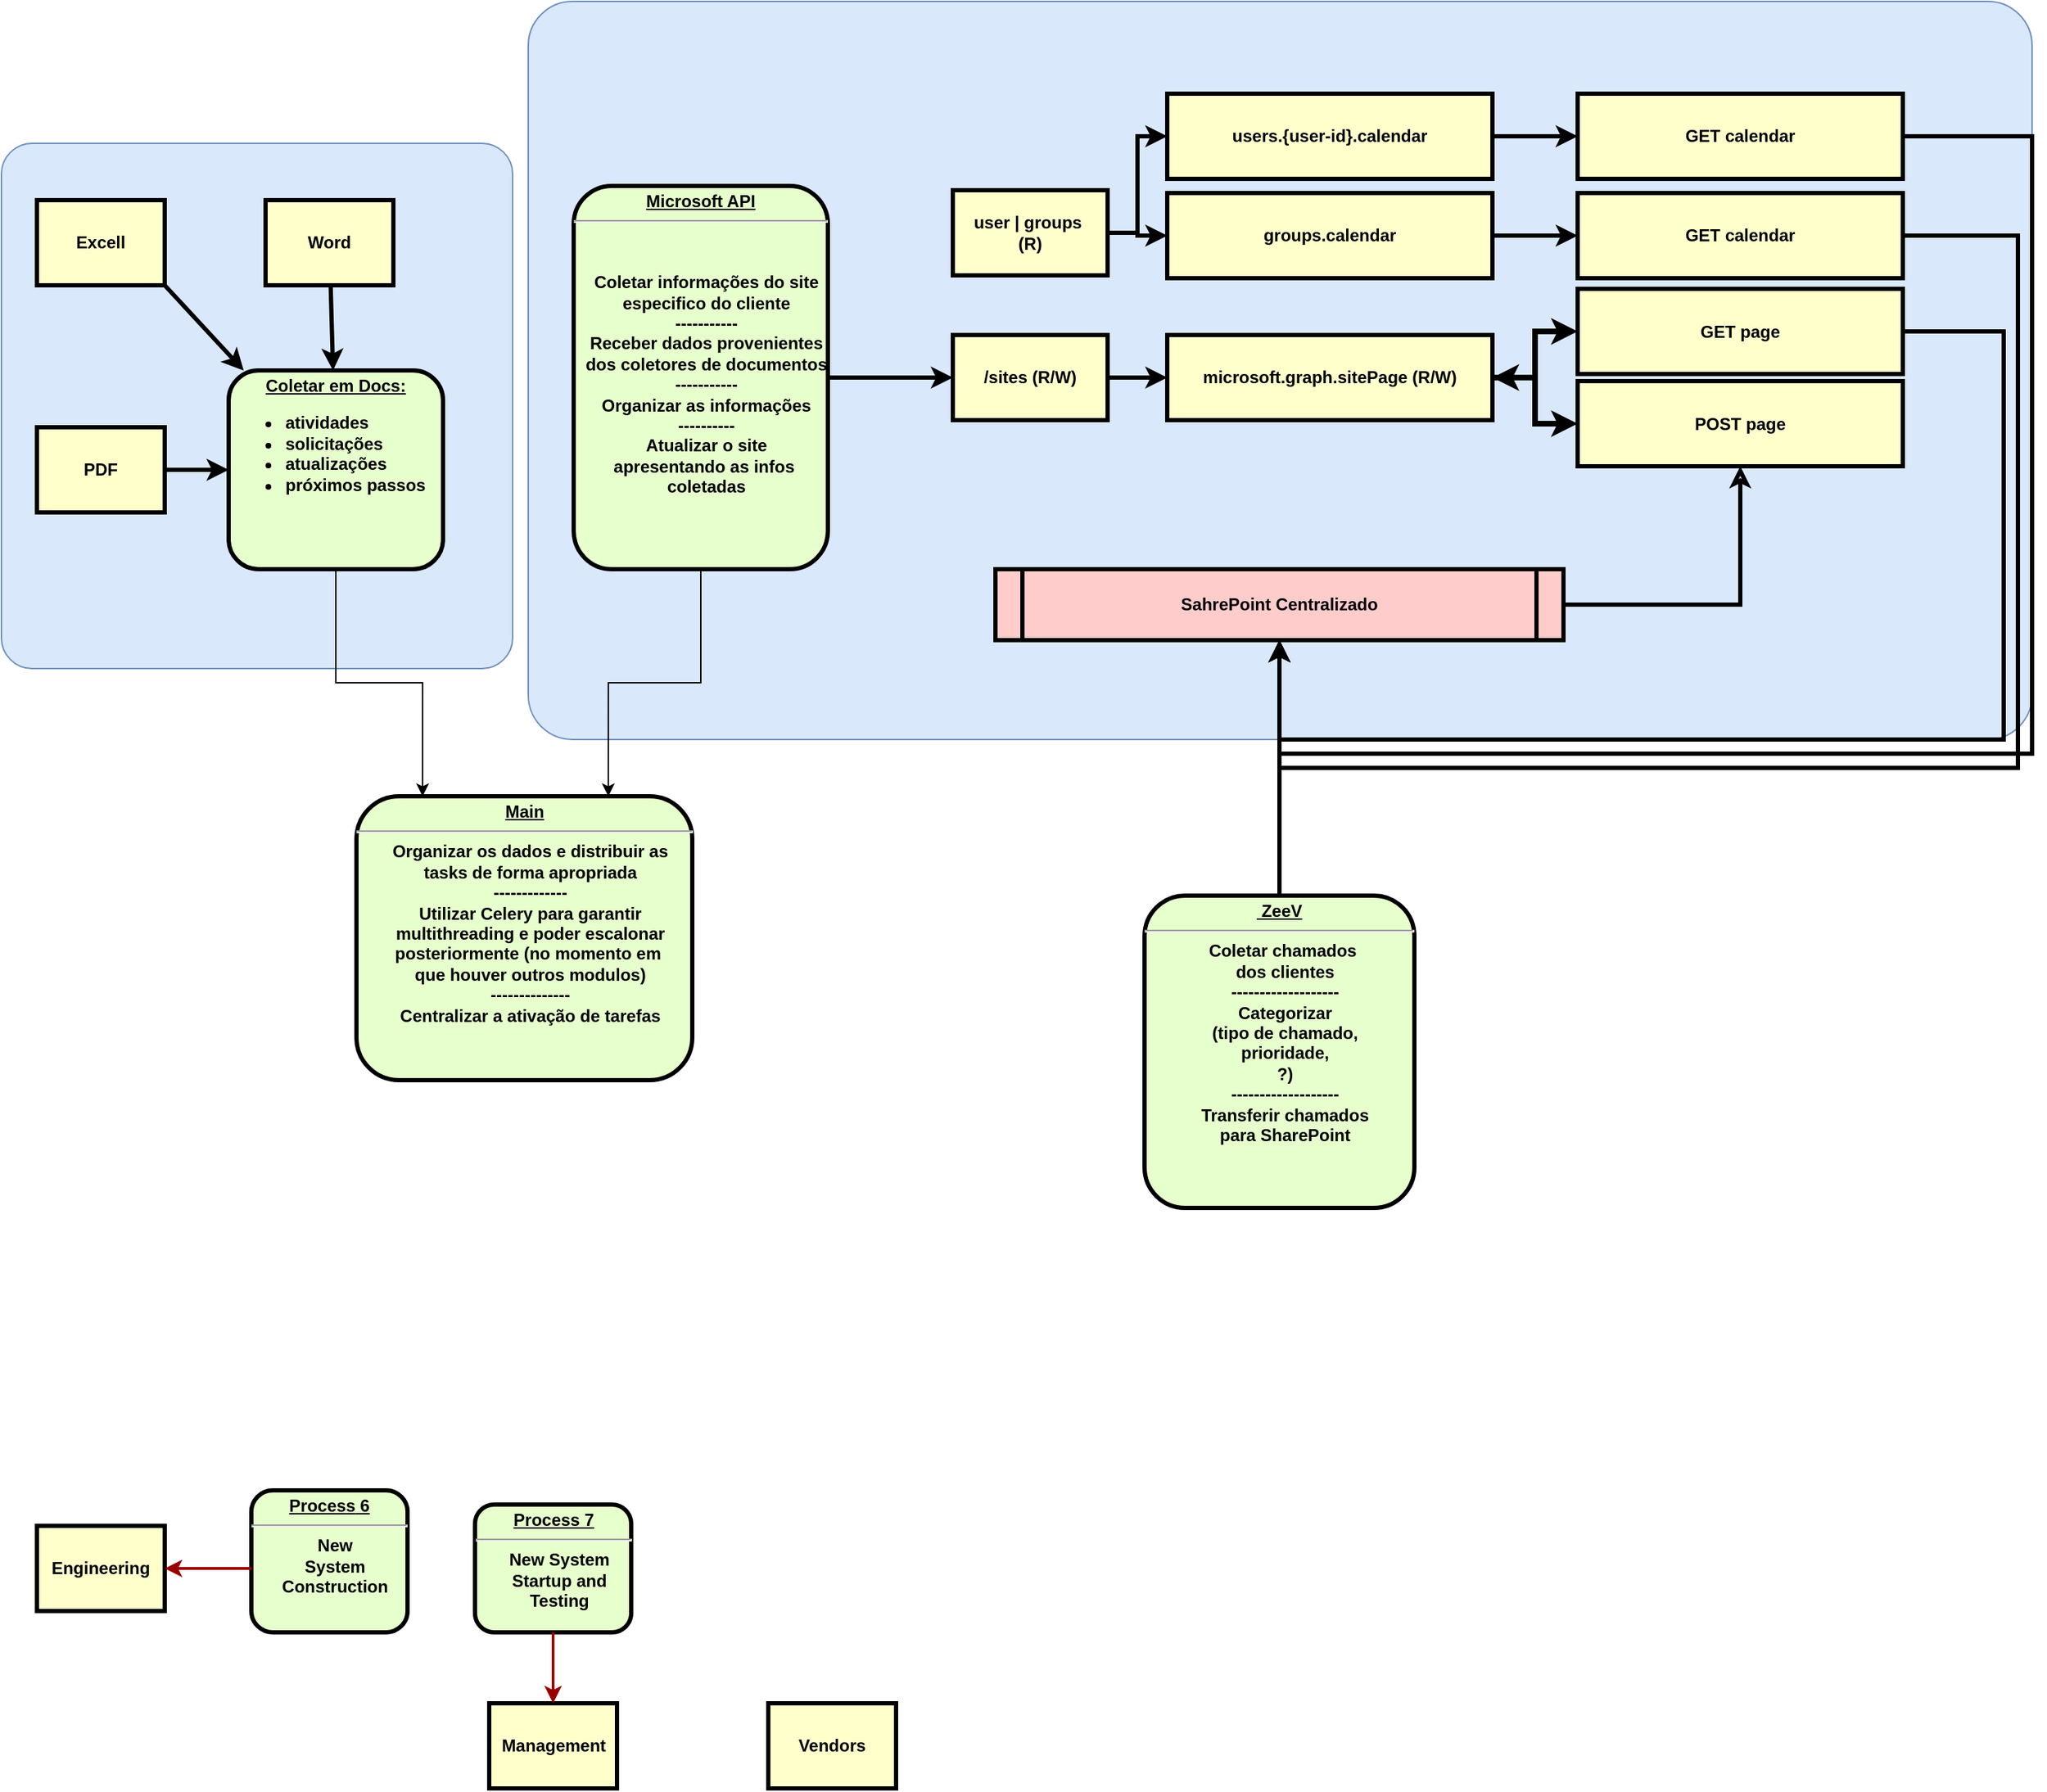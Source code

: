 <mxfile version="26.0.14">
  <diagram name="Page-1" id="c7558073-3199-34d8-9f00-42111426c3f3">
    <mxGraphModel dx="1795" dy="2189" grid="1" gridSize="10" guides="1" tooltips="1" connect="1" arrows="1" fold="1" page="1" pageScale="1" pageWidth="826" pageHeight="1169" background="none" math="0" shadow="0">
      <root>
        <mxCell id="0" />
        <mxCell id="1" parent="0" />
        <mxCell id="t6GLwA7AJKDqOUCnaVTW-121" value="" style="rounded=1;whiteSpace=wrap;html=1;arcSize=6;fillColor=#dae8fc;strokeColor=#6c8ebf;" parent="1" vertex="1">
          <mxGeometry x="381" y="-90" width="1059" height="520" as="geometry" />
        </mxCell>
        <mxCell id="t6GLwA7AJKDqOUCnaVTW-120" value="" style="rounded=1;whiteSpace=wrap;html=1;arcSize=6;fillColor=#dae8fc;strokeColor=#6c8ebf;" parent="1" vertex="1">
          <mxGeometry x="10" y="10" width="360" height="370" as="geometry" />
        </mxCell>
        <mxCell id="2" value="&lt;p style=&quot;margin: 0px; margin-top: 4px; text-align: center; text-decoration: underline;&quot;&gt;&lt;span style=&quot;background-color: transparent; color: light-dark(rgb(0, 0, 0), rgb(255, 255, 255));&quot;&gt;Coletar em Docs:&lt;/span&gt;&lt;/p&gt;&lt;ul&gt;&lt;li style=&quot;text-align: left;&quot;&gt;&lt;span style=&quot;background-color: transparent; color: light-dark(rgb(0, 0, 0), rgb(255, 255, 255));&quot;&gt;atividades&lt;/span&gt;&lt;/li&gt;&lt;li style=&quot;text-align: left;&quot;&gt;&lt;span style=&quot;background-color: transparent; color: light-dark(rgb(0, 0, 0), rgb(255, 255, 255));&quot;&gt;solicitações&lt;/span&gt;&lt;/li&gt;&lt;li style=&quot;text-align: left;&quot;&gt;&lt;span style=&quot;background-color: transparent; color: light-dark(rgb(0, 0, 0), rgb(255, 255, 255));&quot;&gt;atualizações&lt;/span&gt;&lt;/li&gt;&lt;li style=&quot;text-align: left;&quot;&gt;&lt;span style=&quot;background-color: transparent; color: light-dark(rgb(0, 0, 0), rgb(255, 255, 255));&quot;&gt;próximos passos&lt;/span&gt;&lt;/li&gt;&lt;/ul&gt;&lt;br&gt;&lt;p&gt;&lt;/p&gt;" style="verticalAlign=middle;align=center;overflow=fill;fontSize=12;fontFamily=Helvetica;html=1;rounded=1;fontStyle=1;strokeWidth=3;fillColor=#E6FFCC" parent="1" vertex="1">
          <mxGeometry x="170" y="170" width="151" height="140" as="geometry" />
        </mxCell>
        <mxCell id="3" value="Word" style="whiteSpace=wrap;align=center;verticalAlign=middle;fontStyle=1;strokeWidth=3;fillColor=#FFFFCC" parent="1" vertex="1">
          <mxGeometry x="196" y="50" width="90" height="60" as="geometry" />
        </mxCell>
        <mxCell id="4" value="PDF" style="whiteSpace=wrap;align=center;verticalAlign=middle;fontStyle=1;strokeWidth=3;fillColor=#FFFFCC" parent="1" vertex="1">
          <mxGeometry x="35" y="210" width="90" height="60" as="geometry" />
        </mxCell>
        <mxCell id="G-wLNNY91AZwd_SBp9Xe-110" style="edgeStyle=orthogonalEdgeStyle;rounded=0;orthogonalLoop=1;jettySize=auto;html=1;exitX=0.5;exitY=1;exitDx=0;exitDy=0;entryX=1;entryY=0.5;entryDx=0;entryDy=0;strokeWidth=3;endArrow=none;startFill=1;startArrow=classic;" parent="1" source="5" target="12" edge="1">
          <mxGeometry relative="1" as="geometry">
            <Array as="points">
              <mxPoint x="910" y="430" />
              <mxPoint x="1420" y="430" />
              <mxPoint x="1420" y="143" />
            </Array>
          </mxGeometry>
        </mxCell>
        <mxCell id="5" value="SahrePoint Centralizado" style="shape=process;whiteSpace=wrap;align=center;verticalAlign=middle;size=0.048;fontStyle=1;strokeWidth=3;fillColor=#FFCCCC" parent="1" vertex="1">
          <mxGeometry x="710.0" y="310" width="400" height="50" as="geometry" />
        </mxCell>
        <mxCell id="7" value="&lt;p style=&quot;margin: 0px; margin-top: 4px; text-align: center; text-decoration: underline;&quot;&gt;&lt;strong&gt;Main&lt;/strong&gt;&lt;/p&gt;&lt;hr&gt;&lt;p style=&quot;margin: 0px; margin-left: 8px;&quot;&gt;&lt;span style=&quot;background-color: transparent; color: light-dark(rgb(0, 0, 0), rgb(255, 255, 255));&quot;&gt;Organizar os dados e distribuir as&lt;br&gt;tasks de forma apropriada&lt;br&gt;-------------&lt;br&gt;Utilizar Celery para garantir&lt;br&gt;multithreading e poder escalonar&lt;br&gt;posteriormente (no momento em&amp;nbsp;&lt;br&gt;que houver outros modulos)&lt;br&gt;--------------&lt;br&gt;Centralizar a ativação de tarefas&lt;/span&gt;&lt;/p&gt;" style="verticalAlign=middle;align=center;overflow=fill;fontSize=12;fontFamily=Helvetica;html=1;rounded=1;fontStyle=1;strokeWidth=3;fillColor=#E6FFCC" parent="1" vertex="1">
          <mxGeometry x="260" y="470" width="236.5" height="200" as="geometry" />
        </mxCell>
        <mxCell id="G-wLNNY91AZwd_SBp9Xe-106" style="edgeStyle=orthogonalEdgeStyle;rounded=0;orthogonalLoop=1;jettySize=auto;html=1;strokeWidth=3;" parent="1" source="8" target="G-wLNNY91AZwd_SBp9Xe-97" edge="1">
          <mxGeometry relative="1" as="geometry" />
        </mxCell>
        <mxCell id="G-wLNNY91AZwd_SBp9Xe-108" style="edgeStyle=orthogonalEdgeStyle;rounded=0;orthogonalLoop=1;jettySize=auto;html=1;exitX=0.5;exitY=1;exitDx=0;exitDy=0;entryX=0.75;entryY=0;entryDx=0;entryDy=0;" parent="1" source="8" target="7" edge="1">
          <mxGeometry relative="1" as="geometry" />
        </mxCell>
        <mxCell id="8" value="&lt;p style=&quot;margin: 0px; margin-top: 4px; text-align: center; text-decoration: underline;&quot;&gt;&lt;strong&gt;Microsoft API&lt;/strong&gt;&lt;/p&gt;&lt;hr&gt;&lt;p style=&quot;margin: 0px; margin-left: 8px;&quot;&gt;&lt;br&gt;&lt;br&gt;Coletar informações do site&lt;br&gt;especifico do cliente&lt;br&gt;-----------&lt;br&gt;Receber dados provenientes&lt;br&gt;dos coletores de documentos&lt;br&gt;-----------&lt;br&gt;Organizar as informações&lt;br&gt;&lt;/p&gt;&lt;p style=&quot;margin: 0px; margin-left: 8px;&quot;&gt;----------&lt;/p&gt;&lt;p style=&quot;margin: 0px; margin-left: 8px;&quot;&gt;Atualizar o site&lt;br&gt;apresentando as infos&amp;nbsp;&lt;br&gt;coletadas&lt;/p&gt;" style="verticalAlign=middle;align=center;overflow=fill;fontSize=12;fontFamily=Helvetica;html=1;rounded=1;fontStyle=1;strokeWidth=3;fillColor=#E6FFCC" parent="1" vertex="1">
          <mxGeometry x="413" y="40" width="179" height="270" as="geometry" />
        </mxCell>
        <mxCell id="KsxO16agAyIeRvrTX7ZI-98" style="edgeStyle=orthogonalEdgeStyle;rounded=0;orthogonalLoop=1;jettySize=auto;html=1;entryX=0.5;entryY=1;entryDx=0;entryDy=0;strokeWidth=3;" edge="1" parent="1" source="9" target="5">
          <mxGeometry relative="1" as="geometry" />
        </mxCell>
        <mxCell id="9" value="&lt;p style=&quot;margin: 0px; margin-top: 4px; text-align: center; text-decoration: underline;&quot;&gt;&lt;strong&gt;&amp;nbsp;ZeeV&lt;/strong&gt;&lt;/p&gt;&lt;hr&gt;&lt;p style=&quot;margin: 0px; margin-left: 8px;&quot;&gt;Coletar chamados&amp;nbsp;&lt;br&gt;dos clientes&lt;br&gt;-------------------&lt;br&gt;Categorizar&lt;br&gt;(tipo de chamado,&lt;br&gt;prioridade,&lt;br&gt;?)&lt;br&gt;-------------------&lt;br&gt;Transferir chamados &lt;br&gt;para SharePoint&lt;/p&gt;" style="verticalAlign=middle;align=center;overflow=fill;fontSize=12;fontFamily=Helvetica;html=1;rounded=1;fontStyle=1;strokeWidth=3;fillColor=#E6FFCC" parent="1" vertex="1">
          <mxGeometry x="815" y="540" width="190" height="220" as="geometry" />
        </mxCell>
        <mxCell id="10" value="&lt;p style=&quot;margin: 0px; margin-top: 4px; text-align: center; text-decoration: underline;&quot;&gt;&lt;strong&gt;&lt;strong&gt;Process&lt;/strong&gt; 6&lt;br /&gt;&lt;/strong&gt;&lt;/p&gt;&lt;hr /&gt;&lt;p style=&quot;margin: 0px; margin-left: 8px;&quot;&gt;New&lt;/p&gt;&lt;p style=&quot;margin: 0px; margin-left: 8px;&quot;&gt;System&lt;/p&gt;&lt;p style=&quot;margin: 0px; margin-left: 8px;&quot;&gt;Construction&lt;/p&gt;" style="verticalAlign=middle;align=center;overflow=fill;fontSize=12;fontFamily=Helvetica;html=1;rounded=1;fontStyle=1;strokeWidth=3;fillColor=#E6FFCC" parent="1" vertex="1">
          <mxGeometry x="186" y="959" width="110" height="100" as="geometry" />
        </mxCell>
        <mxCell id="13" value="Management" style="whiteSpace=wrap;align=center;verticalAlign=middle;fontStyle=1;strokeWidth=3;fillColor=#FFFFCC" parent="1" vertex="1">
          <mxGeometry x="353.5" y="1109" width="90" height="60" as="geometry" />
        </mxCell>
        <mxCell id="14" value="Engineering" style="whiteSpace=wrap;align=center;verticalAlign=middle;fontStyle=1;strokeWidth=3;fillColor=#FFFFCC" parent="1" vertex="1">
          <mxGeometry x="35.0" y="984.0" width="90" height="60" as="geometry" />
        </mxCell>
        <mxCell id="15" value="Vendors" style="whiteSpace=wrap;align=center;verticalAlign=middle;fontStyle=1;strokeWidth=3;fillColor=#FFFFCC" parent="1" vertex="1">
          <mxGeometry x="550.0" y="1109" width="90" height="60" as="geometry" />
        </mxCell>
        <mxCell id="36" value="" style="edgeStyle=none;noEdgeStyle=1;strokeColor=#000000;strokeWidth=3;" parent="1" source="3" target="2" edge="1">
          <mxGeometry width="100" height="100" relative="1" as="geometry">
            <mxPoint x="20" y="250" as="sourcePoint" />
            <mxPoint x="120" y="150" as="targetPoint" />
          </mxGeometry>
        </mxCell>
        <mxCell id="37" value="" style="edgeStyle=none;noEdgeStyle=1;strokeColor=#000000;strokeWidth=3;" parent="1" source="4" target="2" edge="1">
          <mxGeometry width="100" height="100" relative="1" as="geometry">
            <mxPoint x="280" y="190" as="sourcePoint" />
            <mxPoint x="380" y="90" as="targetPoint" />
          </mxGeometry>
        </mxCell>
        <mxCell id="11" value="&lt;p style=&quot;margin: 0px; margin-top: 4px; text-align: center; text-decoration: underline;&quot;&gt;&lt;strong&gt;&lt;strong&gt;Process&lt;/strong&gt; 7&lt;br /&gt;&lt;/strong&gt;&lt;/p&gt;&lt;hr /&gt;&lt;p style=&quot;margin: 0px; margin-left: 8px;&quot;&gt;New System&lt;/p&gt;&lt;p style=&quot;margin: 0px; margin-left: 8px;&quot;&gt;Startup and&lt;/p&gt;&lt;p style=&quot;margin: 0px; margin-left: 8px;&quot;&gt;Testing&lt;/p&gt;" style="verticalAlign=middle;align=center;overflow=fill;fontSize=12;fontFamily=Helvetica;html=1;rounded=1;fontStyle=1;strokeWidth=3;fillColor=#E6FFCC" parent="1" vertex="1">
          <mxGeometry x="343.5" y="969" width="110" height="90" as="geometry" />
        </mxCell>
        <mxCell id="83" value="" style="edgeStyle=elbowEdgeStyle;elbow=horizontal;strokeColor=#990000;strokeWidth=2" parent="1" source="11" target="13" edge="1">
          <mxGeometry width="100" height="100" relative="1" as="geometry">
            <mxPoint x="200" y="810.0" as="sourcePoint" />
            <mxPoint x="230.0" y="800" as="targetPoint" />
          </mxGeometry>
        </mxCell>
        <mxCell id="87" value="" style="edgeStyle=elbowEdgeStyle;elbow=vertical;strokeColor=#990000;strokeWidth=2" parent="1" source="10" target="14" edge="1">
          <mxGeometry width="100" height="100" relative="1" as="geometry">
            <mxPoint x="70" y="890" as="sourcePoint" />
            <mxPoint x="170" y="790" as="targetPoint" />
          </mxGeometry>
        </mxCell>
        <mxCell id="t6GLwA7AJKDqOUCnaVTW-122" value="Excell" style="whiteSpace=wrap;align=center;verticalAlign=middle;fontStyle=1;strokeWidth=3;fillColor=#FFFFCC" parent="1" vertex="1">
          <mxGeometry x="35" y="50" width="90" height="60" as="geometry" />
        </mxCell>
        <mxCell id="t6GLwA7AJKDqOUCnaVTW-123" value="" style="edgeStyle=none;noEdgeStyle=1;strokeColor=#000000;strokeWidth=3;exitX=1;exitY=1;exitDx=0;exitDy=0;" parent="1" source="t6GLwA7AJKDqOUCnaVTW-122" target="2" edge="1">
          <mxGeometry width="100" height="100" relative="1" as="geometry">
            <mxPoint x="276" y="151" as="sourcePoint" />
            <mxPoint x="276" y="201" as="targetPoint" />
          </mxGeometry>
        </mxCell>
        <mxCell id="G-wLNNY91AZwd_SBp9Xe-105" value="" style="edgeStyle=orthogonalEdgeStyle;rounded=0;orthogonalLoop=1;jettySize=auto;html=1;strokeWidth=3;" parent="1" source="G-wLNNY91AZwd_SBp9Xe-97" target="G-wLNNY91AZwd_SBp9Xe-98" edge="1">
          <mxGeometry relative="1" as="geometry" />
        </mxCell>
        <mxCell id="G-wLNNY91AZwd_SBp9Xe-97" value="/sites (R/W)" style="whiteSpace=wrap;align=center;verticalAlign=middle;fontStyle=1;strokeWidth=3;fillColor=#FFFFCC" parent="1" vertex="1">
          <mxGeometry x="680" y="145" width="109" height="60" as="geometry" />
        </mxCell>
        <mxCell id="G-wLNNY91AZwd_SBp9Xe-102" value="" style="edgeStyle=orthogonalEdgeStyle;rounded=0;orthogonalLoop=1;jettySize=auto;html=1;strokeWidth=4;startArrow=classic;startFill=1;" parent="1" source="G-wLNNY91AZwd_SBp9Xe-98" target="G-wLNNY91AZwd_SBp9Xe-100" edge="1">
          <mxGeometry relative="1" as="geometry" />
        </mxCell>
        <mxCell id="G-wLNNY91AZwd_SBp9Xe-104" style="edgeStyle=orthogonalEdgeStyle;rounded=0;orthogonalLoop=1;jettySize=auto;html=1;entryX=0;entryY=0.5;entryDx=0;entryDy=0;strokeWidth=4;" parent="1" source="G-wLNNY91AZwd_SBp9Xe-98" target="12" edge="1">
          <mxGeometry relative="1" as="geometry" />
        </mxCell>
        <mxCell id="G-wLNNY91AZwd_SBp9Xe-98" value="microsoft.graph.sitePage (R/W)" style="whiteSpace=wrap;align=center;verticalAlign=middle;fontStyle=1;strokeWidth=3;fillColor=#FFFFCC" parent="1" vertex="1">
          <mxGeometry x="831" y="145" width="229" height="60" as="geometry" />
        </mxCell>
        <mxCell id="12" value="GET page" style="whiteSpace=wrap;align=center;verticalAlign=middle;fontStyle=1;strokeWidth=3;fillColor=#FFFFCC" parent="1" vertex="1">
          <mxGeometry x="1120" y="112.5" width="229" height="60" as="geometry" />
        </mxCell>
        <mxCell id="G-wLNNY91AZwd_SBp9Xe-109" style="edgeStyle=orthogonalEdgeStyle;rounded=0;orthogonalLoop=1;jettySize=auto;html=1;exitX=0.5;exitY=1;exitDx=0;exitDy=0;entryX=1;entryY=0.5;entryDx=0;entryDy=0;strokeWidth=3;startArrow=classic;startFill=0;endArrow=none;" parent="1" source="G-wLNNY91AZwd_SBp9Xe-100" target="5" edge="1">
          <mxGeometry relative="1" as="geometry" />
        </mxCell>
        <mxCell id="G-wLNNY91AZwd_SBp9Xe-100" value="POST page" style="whiteSpace=wrap;align=center;verticalAlign=middle;fontStyle=1;strokeWidth=3;fillColor=#FFFFCC" parent="1" vertex="1">
          <mxGeometry x="1120" y="177.5" width="229" height="60" as="geometry" />
        </mxCell>
        <mxCell id="G-wLNNY91AZwd_SBp9Xe-107" style="edgeStyle=orthogonalEdgeStyle;rounded=0;orthogonalLoop=1;jettySize=auto;html=1;exitX=0.5;exitY=1;exitDx=0;exitDy=0;entryX=0.197;entryY=0;entryDx=0;entryDy=0;entryPerimeter=0;" parent="1" source="2" target="7" edge="1">
          <mxGeometry relative="1" as="geometry" />
        </mxCell>
        <mxCell id="KsxO16agAyIeRvrTX7ZI-92" style="edgeStyle=orthogonalEdgeStyle;rounded=0;orthogonalLoop=1;jettySize=auto;html=1;entryX=0;entryY=0.5;entryDx=0;entryDy=0;strokeWidth=3;" edge="1" parent="1" source="KsxO16agAyIeRvrTX7ZI-87" target="KsxO16agAyIeRvrTX7ZI-88">
          <mxGeometry relative="1" as="geometry" />
        </mxCell>
        <mxCell id="KsxO16agAyIeRvrTX7ZI-93" style="edgeStyle=orthogonalEdgeStyle;rounded=0;orthogonalLoop=1;jettySize=auto;html=1;strokeWidth=3;" edge="1" parent="1" source="KsxO16agAyIeRvrTX7ZI-87" target="KsxO16agAyIeRvrTX7ZI-90">
          <mxGeometry relative="1" as="geometry" />
        </mxCell>
        <mxCell id="KsxO16agAyIeRvrTX7ZI-87" value="user | groups &#xa;(R)" style="whiteSpace=wrap;align=center;verticalAlign=middle;fontStyle=1;strokeWidth=3;fillColor=#FFFFCC" vertex="1" parent="1">
          <mxGeometry x="680" y="43" width="109" height="60" as="geometry" />
        </mxCell>
        <mxCell id="KsxO16agAyIeRvrTX7ZI-94" style="edgeStyle=orthogonalEdgeStyle;rounded=0;orthogonalLoop=1;jettySize=auto;html=1;strokeWidth=3;" edge="1" parent="1" source="KsxO16agAyIeRvrTX7ZI-88" target="KsxO16agAyIeRvrTX7ZI-89">
          <mxGeometry relative="1" as="geometry" />
        </mxCell>
        <mxCell id="KsxO16agAyIeRvrTX7ZI-88" value="users.{user-id}.calendar" style="whiteSpace=wrap;align=center;verticalAlign=middle;fontStyle=1;strokeWidth=3;fillColor=#FFFFCC" vertex="1" parent="1">
          <mxGeometry x="831" y="-25" width="229" height="60" as="geometry" />
        </mxCell>
        <mxCell id="KsxO16agAyIeRvrTX7ZI-96" style="edgeStyle=orthogonalEdgeStyle;rounded=0;orthogonalLoop=1;jettySize=auto;html=1;exitX=1;exitY=0.5;exitDx=0;exitDy=0;strokeWidth=3;entryX=0.5;entryY=1;entryDx=0;entryDy=0;" edge="1" parent="1" source="KsxO16agAyIeRvrTX7ZI-89" target="5">
          <mxGeometry relative="1" as="geometry">
            <mxPoint x="910" y="370" as="targetPoint" />
            <Array as="points">
              <mxPoint x="1440" y="5" />
              <mxPoint x="1440" y="440" />
              <mxPoint x="910" y="440" />
            </Array>
          </mxGeometry>
        </mxCell>
        <mxCell id="KsxO16agAyIeRvrTX7ZI-89" value="GET calendar" style="whiteSpace=wrap;align=center;verticalAlign=middle;fontStyle=1;strokeWidth=3;fillColor=#FFFFCC" vertex="1" parent="1">
          <mxGeometry x="1120" y="-25" width="229" height="60" as="geometry" />
        </mxCell>
        <mxCell id="KsxO16agAyIeRvrTX7ZI-95" style="edgeStyle=orthogonalEdgeStyle;rounded=0;orthogonalLoop=1;jettySize=auto;html=1;strokeWidth=3;" edge="1" parent="1" source="KsxO16agAyIeRvrTX7ZI-90" target="KsxO16agAyIeRvrTX7ZI-91">
          <mxGeometry relative="1" as="geometry" />
        </mxCell>
        <mxCell id="KsxO16agAyIeRvrTX7ZI-90" value="groups.calendar" style="whiteSpace=wrap;align=center;verticalAlign=middle;fontStyle=1;strokeWidth=3;fillColor=#FFFFCC" vertex="1" parent="1">
          <mxGeometry x="831" y="45" width="229" height="60" as="geometry" />
        </mxCell>
        <mxCell id="KsxO16agAyIeRvrTX7ZI-97" style="edgeStyle=orthogonalEdgeStyle;rounded=0;orthogonalLoop=1;jettySize=auto;html=1;exitX=1;exitY=0.5;exitDx=0;exitDy=0;strokeWidth=3;entryX=0.5;entryY=1;entryDx=0;entryDy=0;" edge="1" parent="1" source="KsxO16agAyIeRvrTX7ZI-91" target="5">
          <mxGeometry relative="1" as="geometry">
            <mxPoint x="920" y="380" as="targetPoint" />
            <Array as="points">
              <mxPoint x="1430" y="75" />
              <mxPoint x="1430" y="450" />
              <mxPoint x="910" y="450" />
            </Array>
          </mxGeometry>
        </mxCell>
        <mxCell id="KsxO16agAyIeRvrTX7ZI-91" value="GET calendar" style="whiteSpace=wrap;align=center;verticalAlign=middle;fontStyle=1;strokeWidth=3;fillColor=#FFFFCC" vertex="1" parent="1">
          <mxGeometry x="1120" y="45" width="229" height="60" as="geometry" />
        </mxCell>
      </root>
    </mxGraphModel>
  </diagram>
</mxfile>
